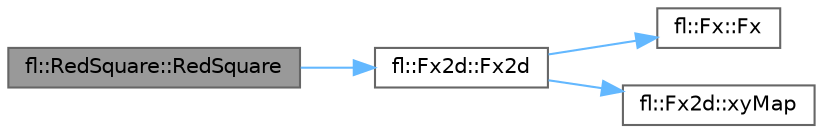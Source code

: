 digraph "fl::RedSquare::RedSquare"
{
 // INTERACTIVE_SVG=YES
 // LATEX_PDF_SIZE
  bgcolor="transparent";
  edge [fontname=Helvetica,fontsize=10,labelfontname=Helvetica,labelfontsize=10];
  node [fontname=Helvetica,fontsize=10,shape=box,height=0.2,width=0.4];
  rankdir="LR";
  Node1 [id="Node000001",label="fl::RedSquare::RedSquare",height=0.2,width=0.4,color="gray40", fillcolor="grey60", style="filled", fontcolor="black",tooltip=" "];
  Node1 -> Node2 [id="edge1_Node000001_Node000002",color="steelblue1",style="solid",tooltip=" "];
  Node2 [id="Node000002",label="fl::Fx2d::Fx2d",height=0.2,width=0.4,color="grey40", fillcolor="white", style="filled",URL="$d7/d3e/classfl_1_1_fx2d_a98879bee7a7a97ceb2cc34ea2eefc7fe.html#a98879bee7a7a97ceb2cc34ea2eefc7fe",tooltip=" "];
  Node2 -> Node3 [id="edge2_Node000002_Node000003",color="steelblue1",style="solid",tooltip=" "];
  Node3 [id="Node000003",label="fl::Fx::Fx",height=0.2,width=0.4,color="grey40", fillcolor="white", style="filled",URL="$da/d5d/classfl_1_1_fx_aa4a990c2a2d04e57046cf8b0f64ce4e7.html#aa4a990c2a2d04e57046cf8b0f64ce4e7",tooltip=" "];
  Node2 -> Node4 [id="edge3_Node000002_Node000004",color="steelblue1",style="solid",tooltip=" "];
  Node4 [id="Node000004",label="fl::Fx2d::xyMap",height=0.2,width=0.4,color="grey40", fillcolor="white", style="filled",URL="$d7/d3e/classfl_1_1_fx2d_a96dec159104519d347041d11509b72f3.html#a96dec159104519d347041d11509b72f3",tooltip=" "];
}
